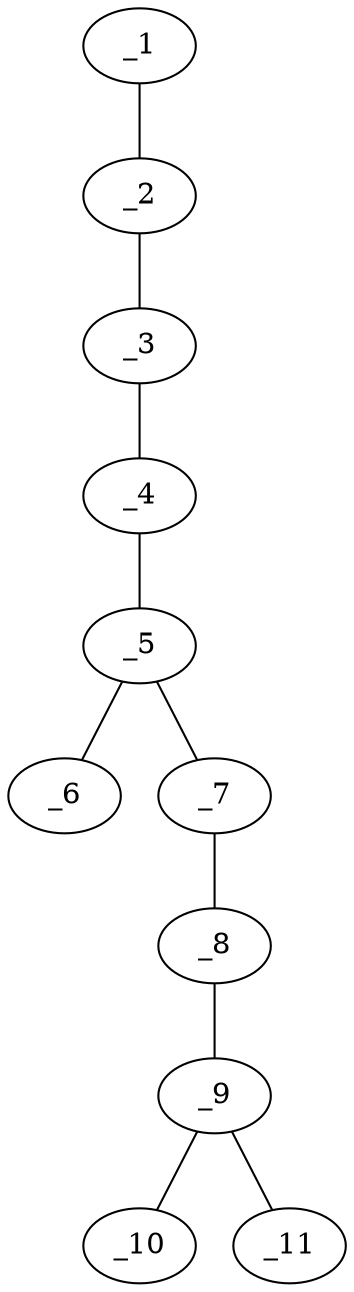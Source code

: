 graph molid627222 {
	_1	 [charge=0,
		chem=1,
		symbol="C  ",
		x=2,
		y="-0.25"];
	_2	 [charge=0,
		chem=1,
		symbol="C  ",
		x="2.866",
		y="0.25"];
	_1 -- _2	 [valence=1];
	_3	 [charge=0,
		chem=1,
		symbol="C  ",
		x="3.7321",
		y="-0.25"];
	_2 -- _3	 [valence=1];
	_4	 [charge=0,
		chem=1,
		symbol="C  ",
		x="4.5981",
		y="0.25"];
	_3 -- _4	 [valence=1];
	_5	 [charge=0,
		chem=1,
		symbol="C  ",
		x="5.4641",
		y="-0.25"];
	_4 -- _5	 [valence=1];
	_6	 [charge=0,
		chem=1,
		symbol="C  ",
		x="5.4641",
		y="-1.25"];
	_5 -- _6	 [valence=1];
	_7	 [charge=0,
		chem=4,
		symbol="N  ",
		x="6.3301",
		y="0.25"];
	_5 -- _7	 [valence=2];
	_8	 [charge=0,
		chem=4,
		symbol="N  ",
		x="7.1962",
		y="-0.25"];
	_7 -- _8	 [valence=1];
	_9	 [charge=0,
		chem=1,
		symbol="C  ",
		x="8.0622",
		y="0.25"];
	_8 -- _9	 [valence=1];
	_10	 [charge=0,
		chem=5,
		symbol="S  ",
		x="8.9282",
		y="-0.25"];
	_9 -- _10	 [valence=2];
	_11	 [charge=0,
		chem=4,
		symbol="N  ",
		x="8.0622",
		y="1.25"];
	_9 -- _11	 [valence=1];
}
